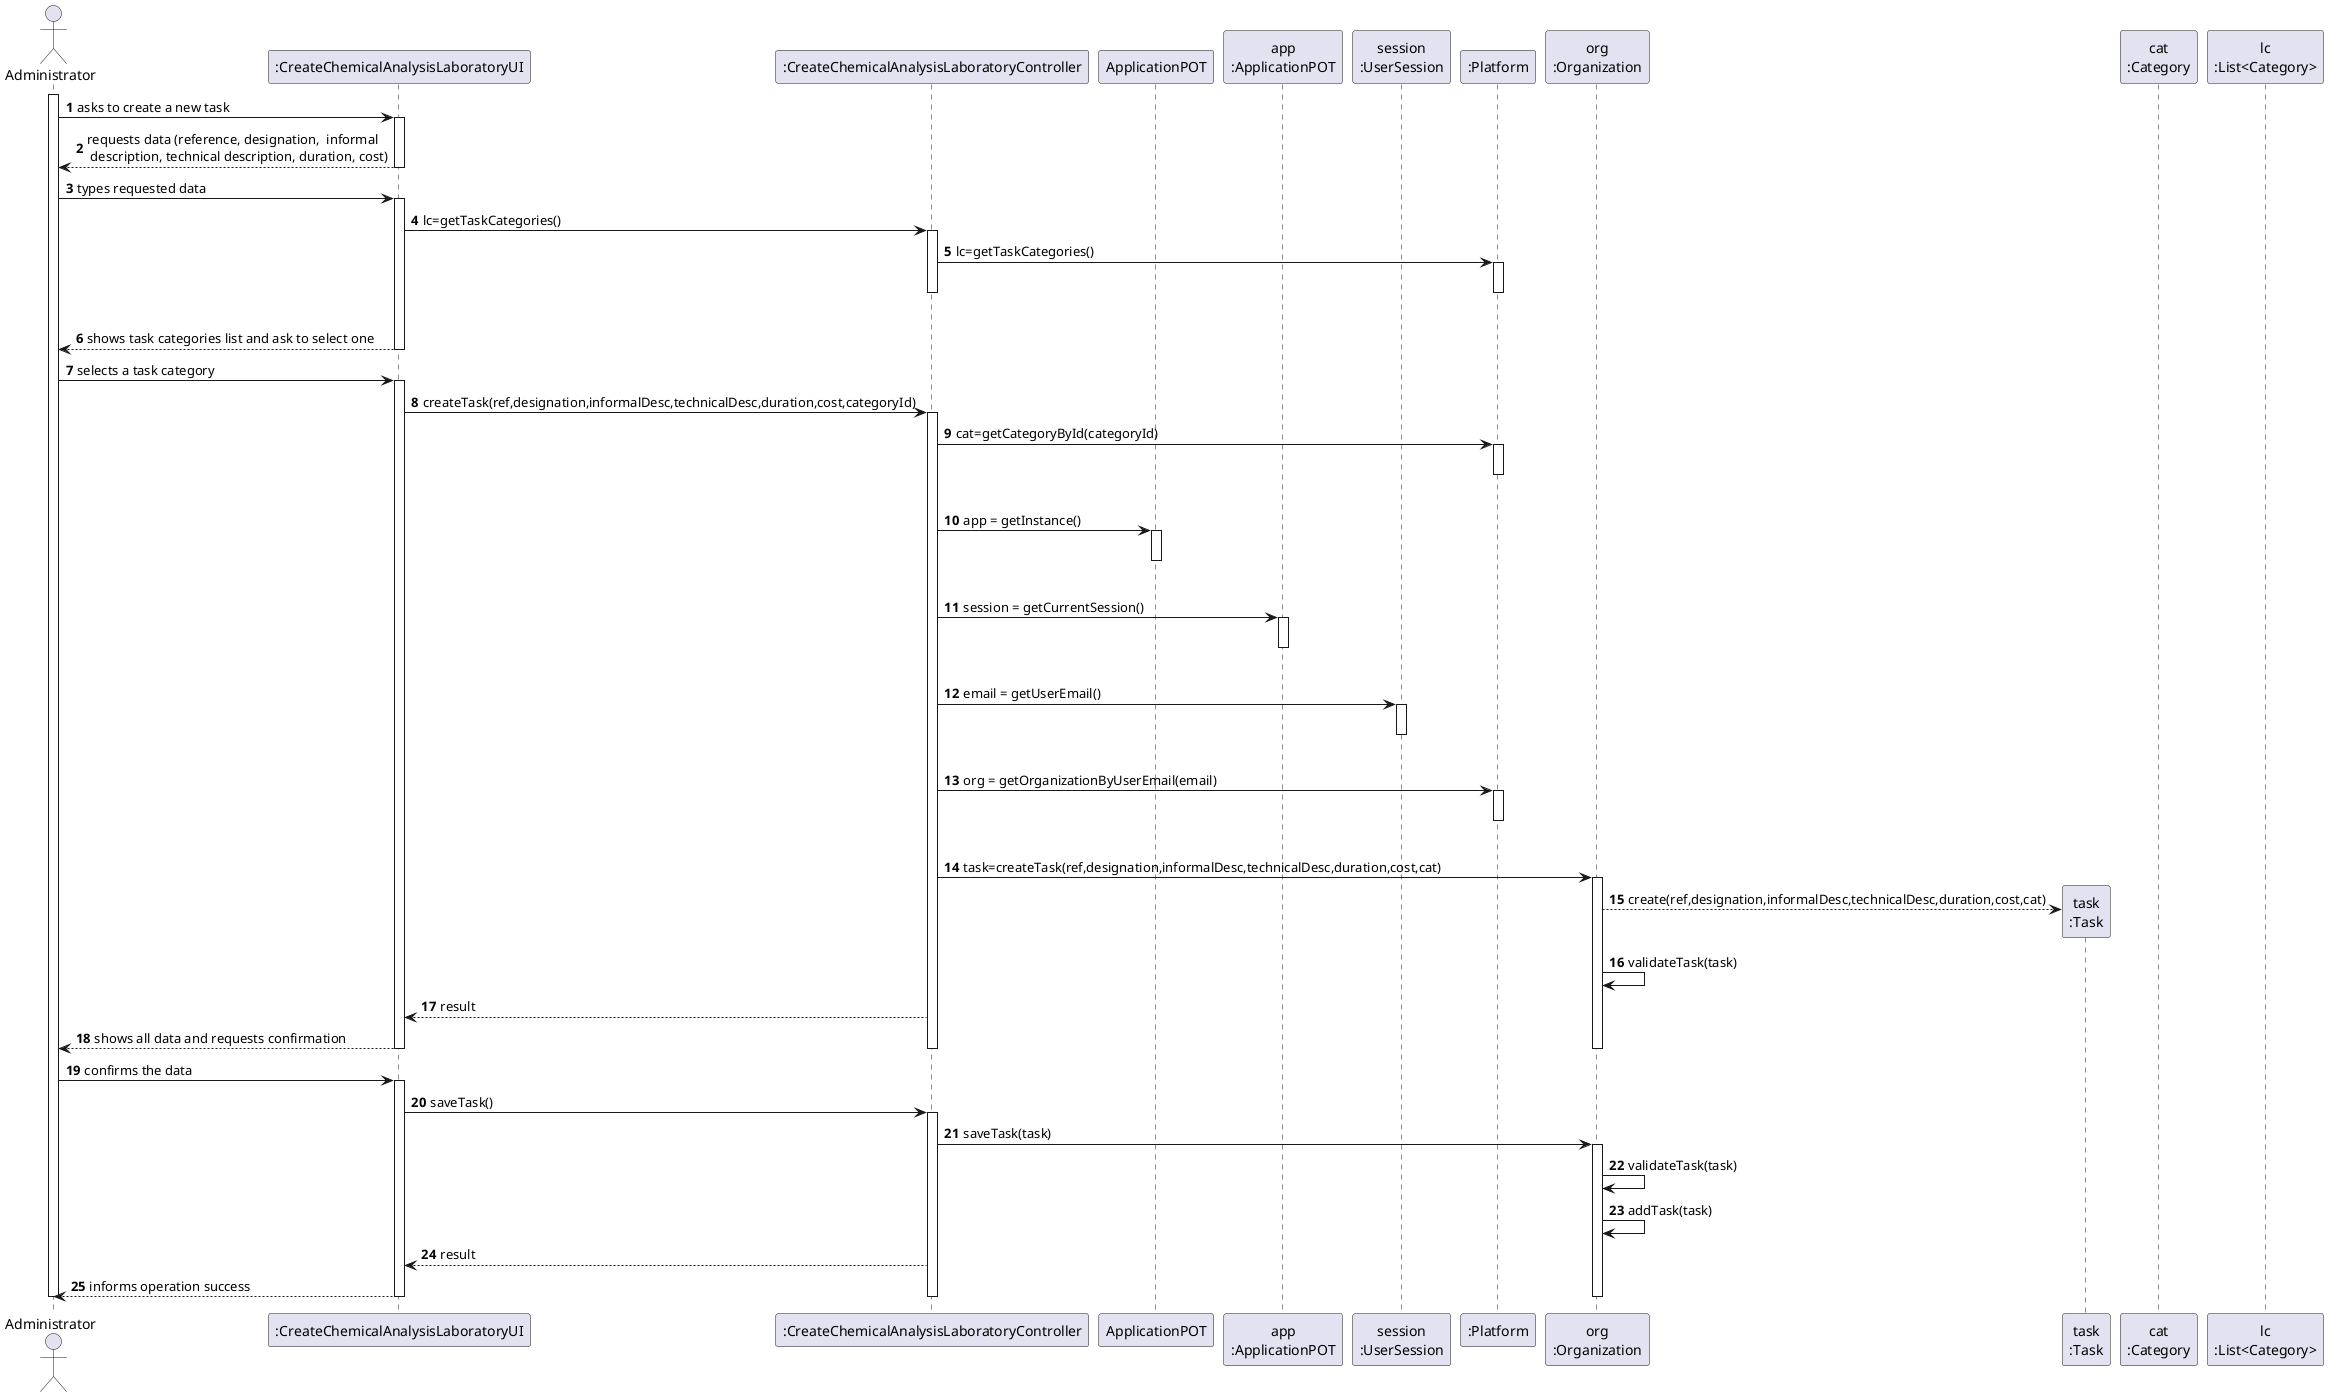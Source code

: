 @startuml
autonumber
'hide footbox
actor "Administrator" as ADM

participant ":CreateChemicalAnalysisLaboratoryUI" as UI
participant ":CreateChemicalAnalysisLaboratoryController" as CTRL
participant "ApplicationPOT" as _APP
participant "app\n:ApplicationPOT" as APP
participant "session\n:UserSession" as SESSAO
participant ":Platform" as PLAT
participant "org\n:Organization" as ORG
participant "task\n:Task" as TAREFA
participant "cat\n:Category" as CAT
participant "lc\n:List<Category>" as LIST_CAT

activate ADM
ADM -> UI : asks to create a new task
activate UI
UI --> ADM : requests data (reference, designation,  informal \n description, technical description, duration, cost)
deactivate UI

ADM -> UI : types requested data
activate UI

UI -> CTRL : lc=getTaskCategories()
activate CTRL

CTRL -> PLAT : lc=getTaskCategories()
activate PLAT
|||
deactivate PLAT
deactivate CTRL

UI --> ADM : shows task categories list and ask to select one
deactivate PLAT
deactivate UI

ADM -> UI : selects a task category
activate UI

UI -> CTRL : createTask(ref,designation,informalDesc,technicalDesc,duration,cost,categoryId)
activate CTRL

CTRL -> PLAT : cat=getCategoryById(categoryId)
activate PLAT
|||
deactivate PLAT

CTRL -> _APP: app = getInstance()
activate _APP
|||
deactivate _APP

CTRL -> APP: session = getCurrentSession()
activate APP
|||
deactivate APP

CTRL -> SESSAO: email = getUserEmail()
activate SESSAO
|||
deactivate SESSAO

CTRL -> PLAT: org = getOrganizationByUserEmail(email)
activate PLAT
|||
deactivate PLAT

CTRL -> ORG: task=createTask(ref,designation,informalDesc,technicalDesc,duration,cost,cat)
activate ORG

ORG --> TAREFA**: create(ref,designation,informalDesc,technicalDesc,duration,cost,cat)
ORG -> ORG: validateTask(task)

CTRL --> UI: result

UI --> ADM: shows all data and requests confirmation
deactivate ORG
deactivate PLAT
deactivate CTRL
deactivate UI

ADM -> UI : confirms the data
activate UI
UI -> CTRL : saveTask()
activate CTRL

CTRL -> ORG : saveTask(task)
activate ORG

ORG -> ORG: validateTask(task)
ORG -> ORG: addTask(task)

CTRL --> UI: result

UI --> ADM : informs operation success
deactivate ORG
deactivate CTRL
deactivate UI

deactivate ADM

@enduml